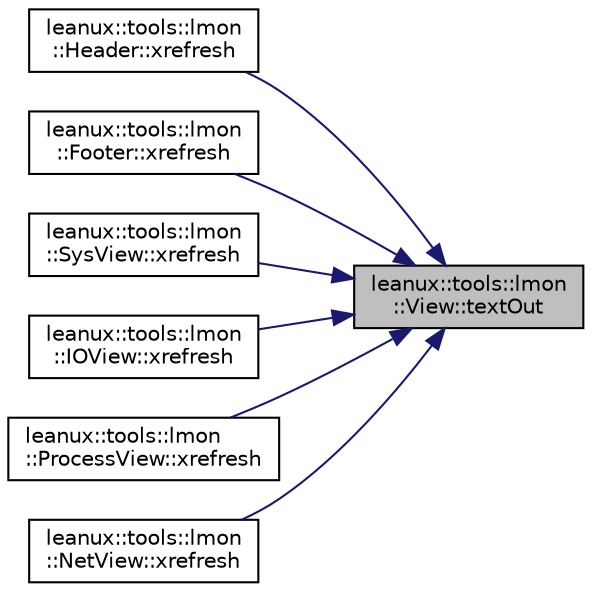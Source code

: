 digraph "leanux::tools::lmon::View::textOut"
{
 // LATEX_PDF_SIZE
  bgcolor="transparent";
  edge [fontname="Helvetica",fontsize="10",labelfontname="Helvetica",labelfontsize="10"];
  node [fontname="Helvetica",fontsize="10",shape=record];
  rankdir="RL";
  Node1 [label="leanux::tools::lmon\l::View::textOut",height=0.2,width=0.4,color="black", fillcolor="grey75", style="filled", fontcolor="black",tooltip="Write text at x,y with display attrs."];
  Node1 -> Node2 [dir="back",color="midnightblue",fontsize="10",style="solid",fontname="Helvetica"];
  Node2 [label="leanux::tools::lmon\l::Header::xrefresh",height=0.2,width=0.4,color="black",URL="$classleanux_1_1tools_1_1lmon_1_1Header.html#a0bf159560092c7e60e8c5ece7dd87bf0",tooltip="Draw the header, with msg right aligned at right top."];
  Node1 -> Node3 [dir="back",color="midnightblue",fontsize="10",style="solid",fontname="Helvetica"];
  Node3 [label="leanux::tools::lmon\l::Footer::xrefresh",height=0.2,width=0.4,color="black",URL="$classleanux_1_1tools_1_1lmon_1_1Footer.html#af73d1c7e046da00be4bf464ec0871b73",tooltip="refresh (redraw) the Footer."];
  Node1 -> Node4 [dir="back",color="midnightblue",fontsize="10",style="solid",fontname="Helvetica"];
  Node4 [label="leanux::tools::lmon\l::SysView::xrefresh",height=0.2,width=0.4,color="black",URL="$classleanux_1_1tools_1_1lmon_1_1SysView.html#ad72b5ee6be63091f3d320a23721d5cb4",tooltip="refresh (redraw) the View."];
  Node1 -> Node5 [dir="back",color="midnightblue",fontsize="10",style="solid",fontname="Helvetica"];
  Node5 [label="leanux::tools::lmon\l::IOView::xrefresh",height=0.2,width=0.4,color="black",URL="$classleanux_1_1tools_1_1lmon_1_1IOView.html#ad5d8db29927cc18e861cfa5ba48ecd94",tooltip="refresh (redraw) the View."];
  Node1 -> Node6 [dir="back",color="midnightblue",fontsize="10",style="solid",fontname="Helvetica"];
  Node6 [label="leanux::tools::lmon\l::ProcessView::xrefresh",height=0.2,width=0.4,color="black",URL="$classleanux_1_1tools_1_1lmon_1_1ProcessView.html#af3566e8ec176744fcd254c558de68eed",tooltip="Refresh/redraw the ProcessView."];
  Node1 -> Node7 [dir="back",color="midnightblue",fontsize="10",style="solid",fontname="Helvetica"];
  Node7 [label="leanux::tools::lmon\l::NetView::xrefresh",height=0.2,width=0.4,color="black",URL="$classleanux_1_1tools_1_1lmon_1_1NetView.html#a0e5c6aa931081924ece2bd2407dfc000",tooltip="Refresh/redraw the ProcessView."];
}
